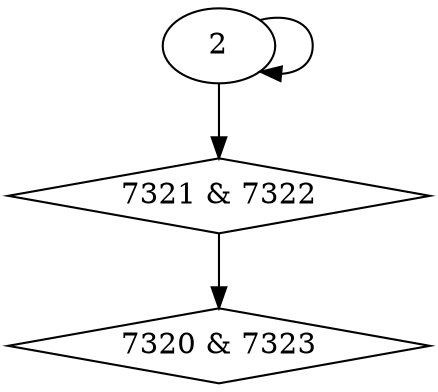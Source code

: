digraph {
0 [label = "7320 & 7323", shape = diamond];
1 [label = "7321 & 7322", shape = diamond];
1 -> 0;
2 -> 1;
2 -> 2;
}

